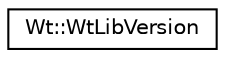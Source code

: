 digraph "Graphical Class Hierarchy"
{
 // LATEX_PDF_SIZE
  edge [fontname="Helvetica",fontsize="10",labelfontname="Helvetica",labelfontsize="10"];
  node [fontname="Helvetica",fontsize="10",shape=record];
  rankdir="LR";
  Node0 [label="Wt::WtLibVersion",height=0.2,width=0.4,color="black", fillcolor="white", style="filled",URL="$structWt_1_1WtLibVersion.html",tooltip=" "];
}
